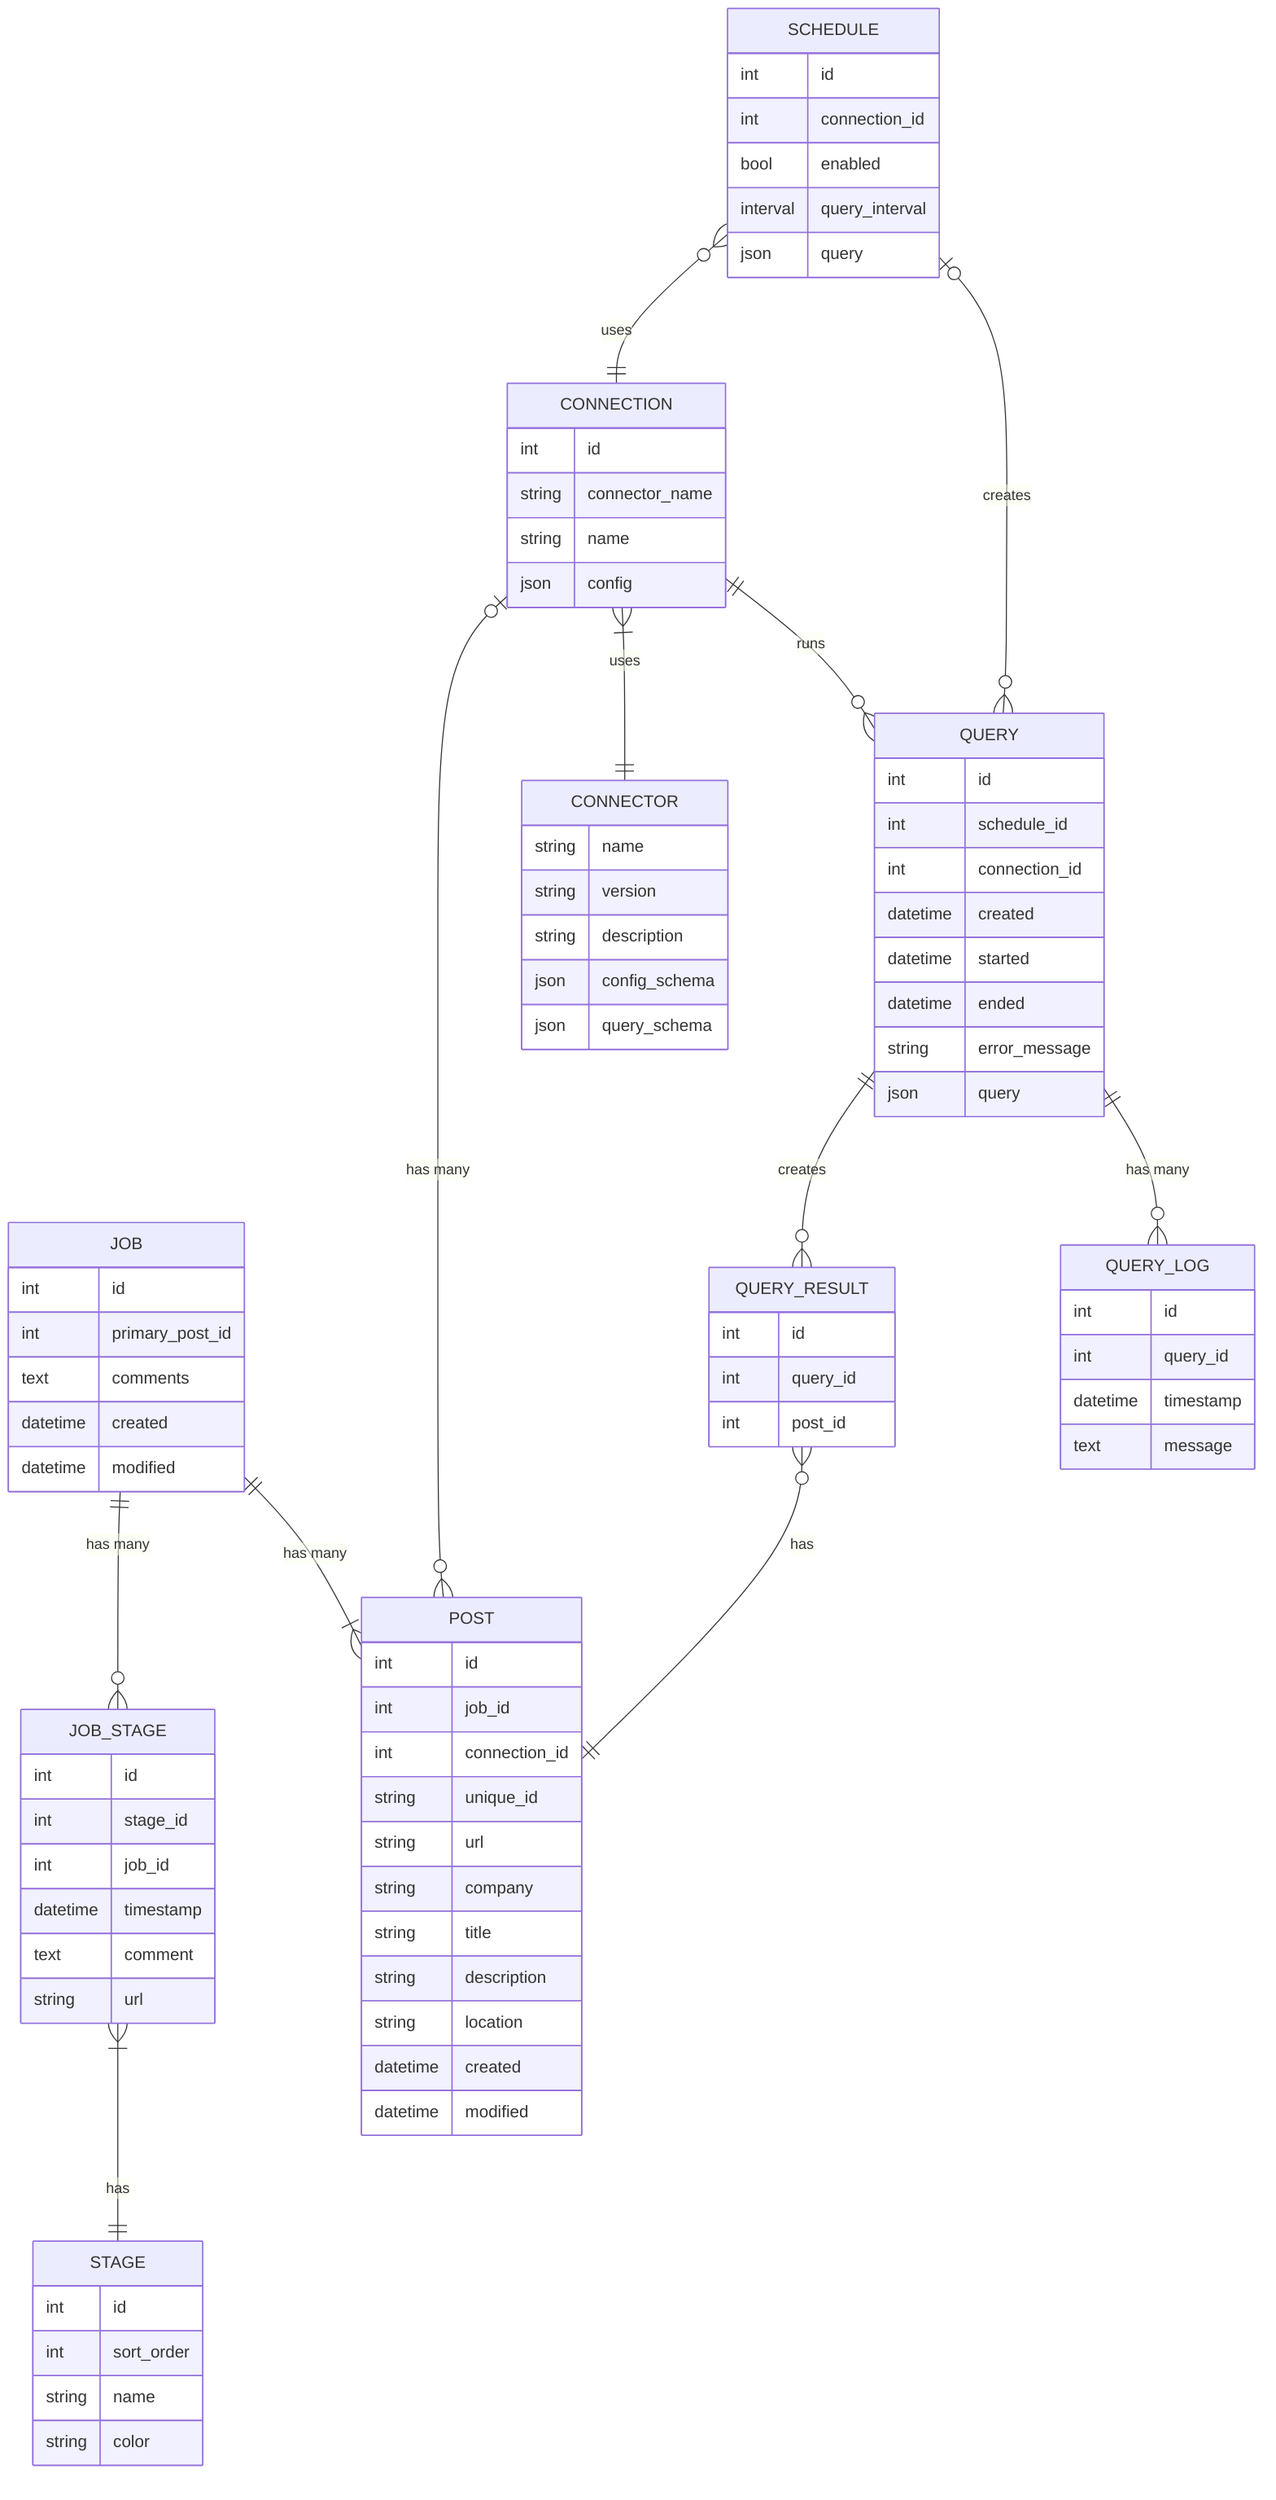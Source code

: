 erDiagram
   CONNECTOR {
       string name
       string version
       string description
       json config_schema
       json query_schema
   }
   CONNECTION {
       int id
       string connector_name
       string name
       json config
   }
   JOB {
       int id

       int primary_post_id
       text comments

       datetime created
       datetime modified
   }
   POST {
       int id

       int job_id
       int connection_id
       string unique_id

       string url
       string company
       string title
       string description
       string location

       datetime created
       datetime modified
   }
   JOB_STAGE {
       int id
       int stage_id
       int job_id
       datetime timestamp
       text comment
       string url
   }
   STAGE {
       int id
       int sort_order
       string name
       string color
   }

   QUERY {
       int id
       int schedule_id
       int connection_id
       datetime created
       datetime started
       datetime ended
       string error_message
       json query
   }

   QUERY_RESULT {
       int id
       int query_id
       int post_id
   }

   QUERY_LOG {
       int id
       int query_id
       datetime timestamp
       text message
   }

   SCHEDULE {
       int id
       int connection_id
       bool enabled
       interval query_interval
       json query
   }

   JOB ||--o{ JOB_STAGE : "has many"
   JOB_STAGE }|--|| STAGE : has



   JOB ||--|{ POST : "has many"
   CONNECTION o|--o{ POST : "has many"
   CONNECTION }|--|| CONNECTOR : uses

   CONNECTION ||--o{ QUERY : runs

   SCHEDULE }o--|| CONNECTION : uses


   SCHEDULE o|--O{ QUERY : "creates"


   QUERY ||--o{ QUERY_RESULT : creates
   QUERY ||--o{ QUERY_LOG : "has many"
   QUERY_RESULT }o--|| POST : has